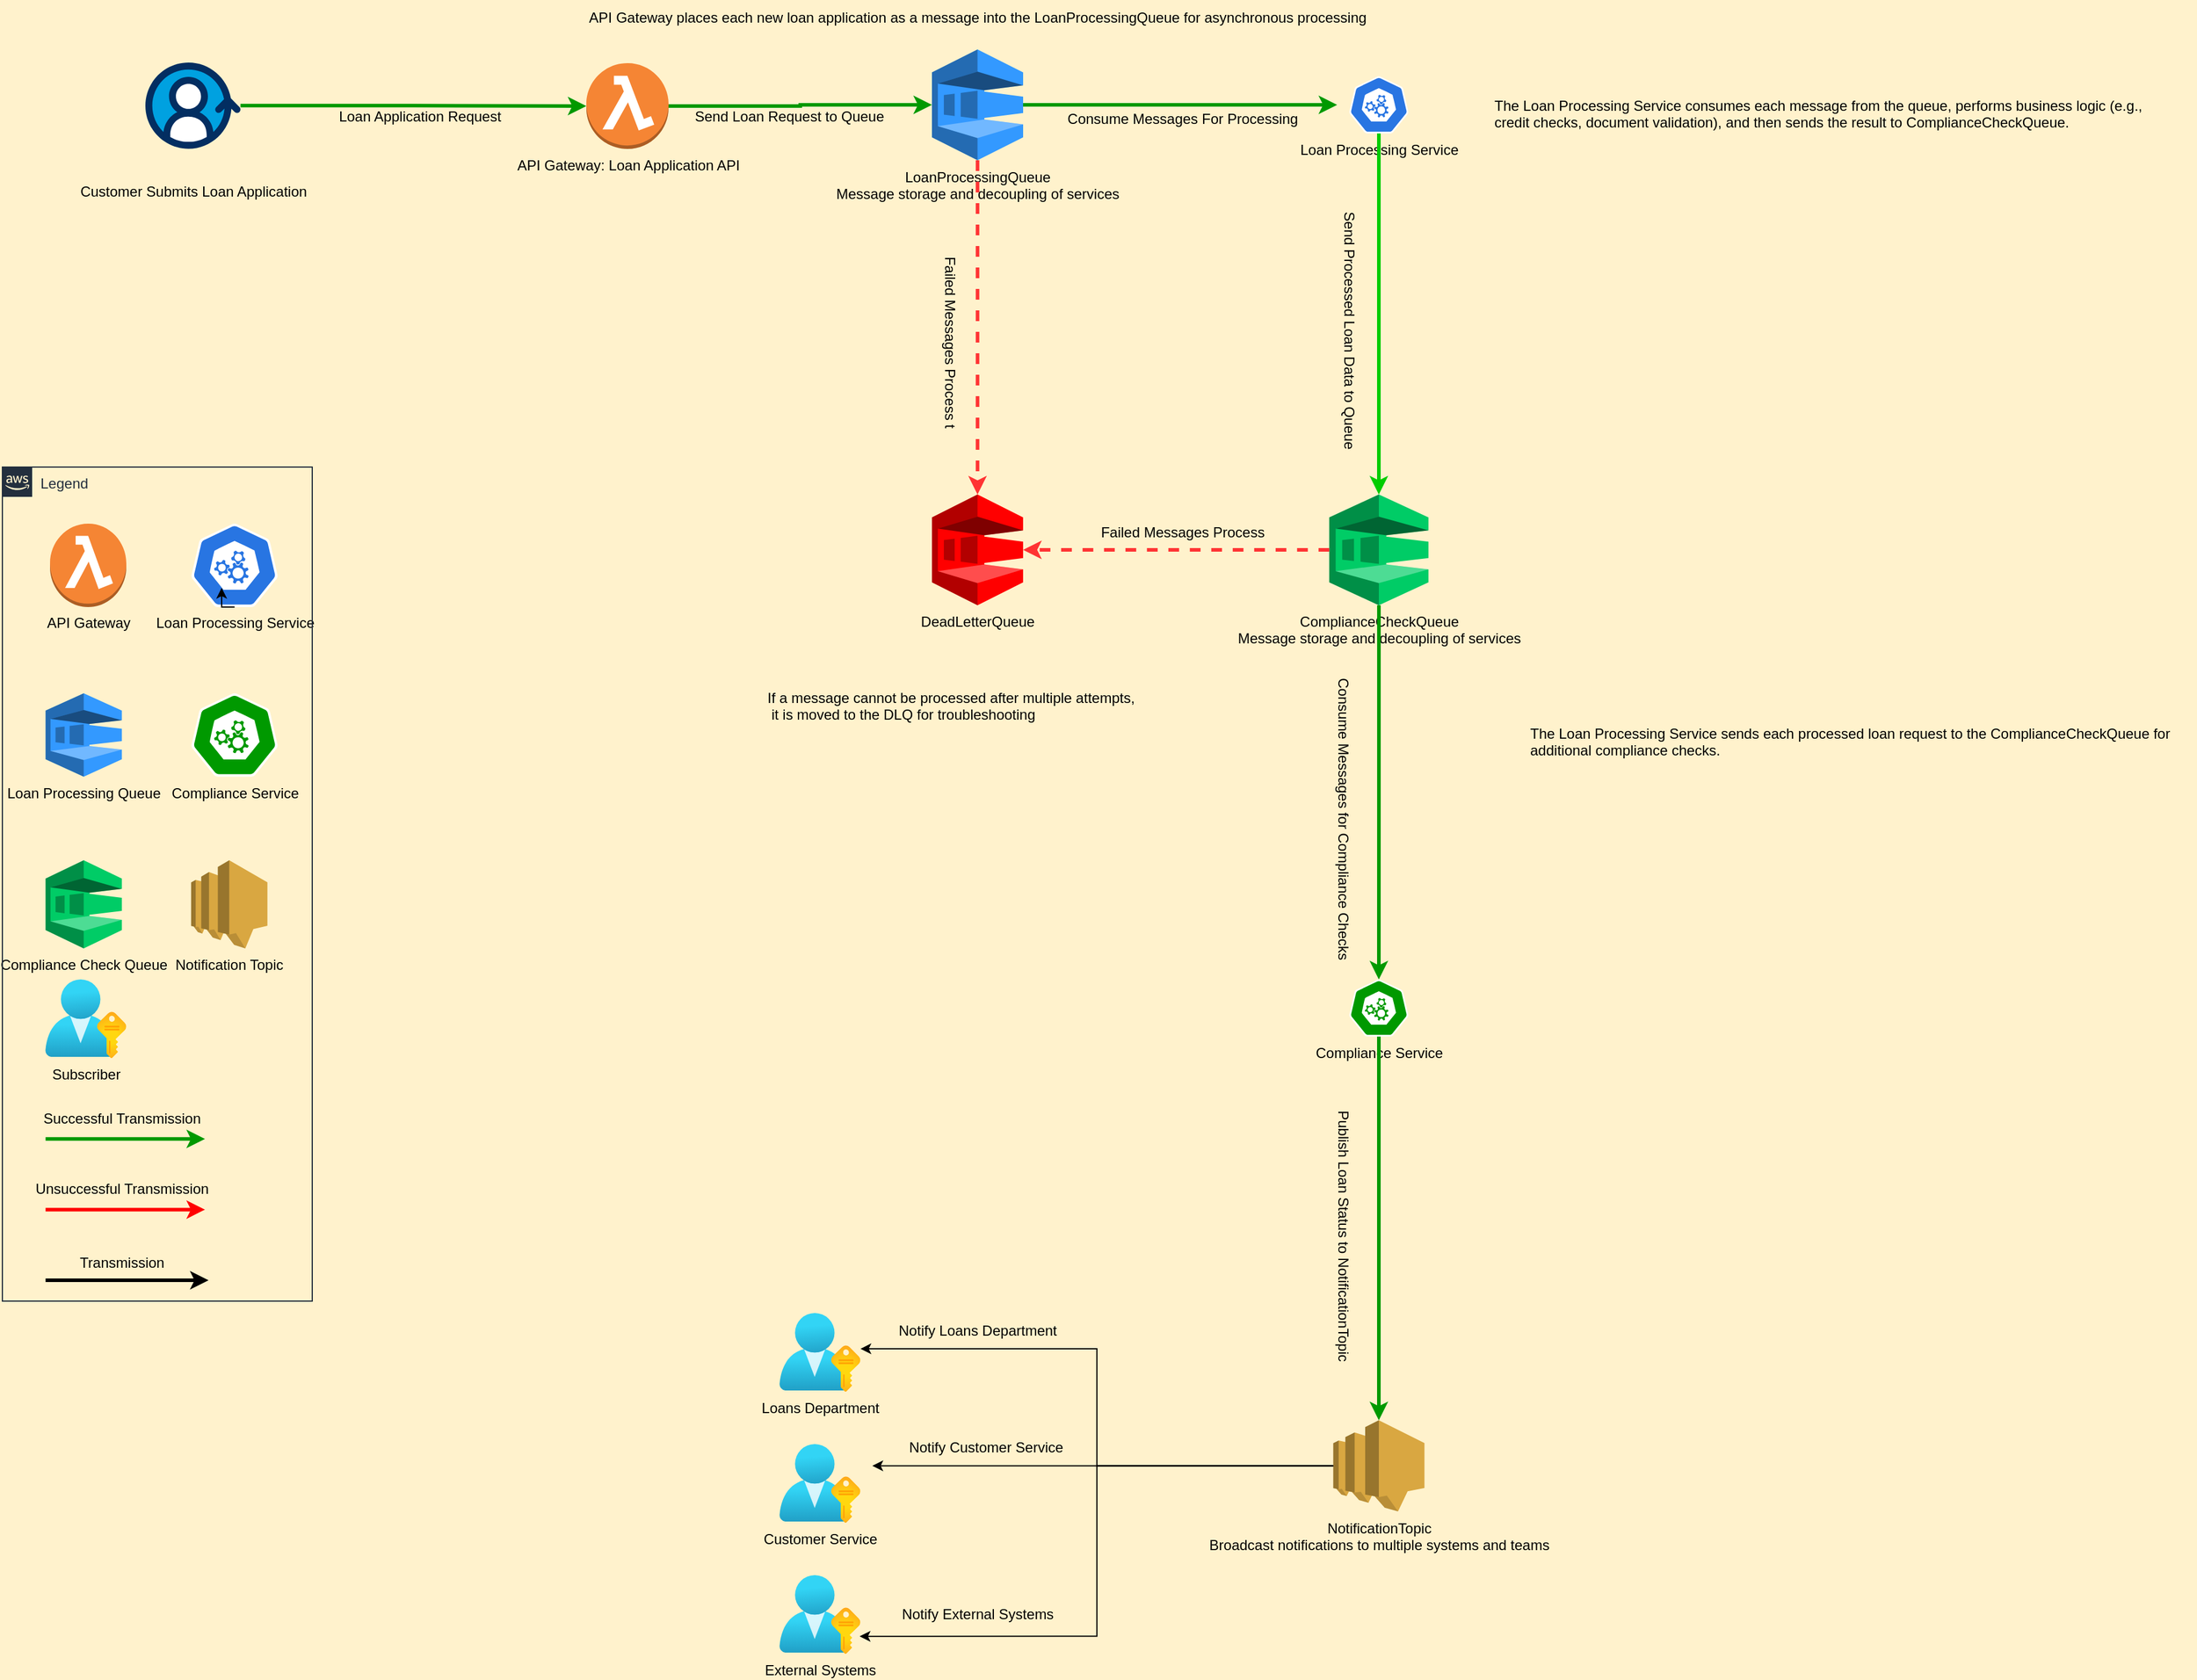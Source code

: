 <mxfile version="24.7.17">
  <diagram name="Page-1" id="VQlnx4K6SbTTtwn7qXJK">
    <mxGraphModel dx="2438" dy="984" grid="1" gridSize="10" guides="1" tooltips="1" connect="1" arrows="1" fold="1" page="1" pageScale="1" pageWidth="850" pageHeight="1100" background="#FFF2CC" math="0" shadow="0">
      <root>
        <mxCell id="0" />
        <mxCell id="1" parent="0" />
        <mxCell id="maCkLbIFlVlTs5_sAo36-1" value="API Gateway: Loan Application API" style="outlineConnect=0;dashed=0;verticalLabelPosition=bottom;verticalAlign=top;align=center;html=1;shape=mxgraph.aws3.lambda_function;fillColor=#F58534;gradientColor=none;" parent="1" vertex="1">
          <mxGeometry x="50" y="61" width="69" height="72" as="geometry" />
        </mxCell>
        <mxCell id="maCkLbIFlVlTs5_sAo36-2" value="LoanProcessingQueue&lt;div&gt;Message storage and decoupling of services&lt;br&gt;&lt;/div&gt;" style="outlineConnect=0;dashed=0;verticalLabelPosition=bottom;verticalAlign=top;align=center;html=1;shape=mxgraph.aws3.sqs;fillColor=#3399FF;gradientColor=none;" parent="1" vertex="1">
          <mxGeometry x="340" y="49.5" width="76.5" height="93" as="geometry" />
        </mxCell>
        <mxCell id="3_0GE62zYzRjFpdBmF1R-33" style="edgeStyle=orthogonalEdgeStyle;rounded=0;orthogonalLoop=1;jettySize=auto;html=1;" edge="1" parent="1" source="maCkLbIFlVlTs5_sAo36-3">
          <mxGeometry relative="1" as="geometry">
            <mxPoint x="290" y="1238.25" as="targetPoint" />
          </mxGeometry>
        </mxCell>
        <mxCell id="maCkLbIFlVlTs5_sAo36-3" value="NotificationTopic&lt;div&gt;Broadcast notifications to multiple systems and teams&lt;br&gt;&lt;/div&gt;" style="outlineConnect=0;dashed=0;verticalLabelPosition=bottom;verticalAlign=top;align=center;html=1;shape=mxgraph.aws3.sns;fillColor=#D9A741;gradientColor=none;" parent="1" vertex="1">
          <mxGeometry x="676.75" y="1200" width="76.5" height="76.5" as="geometry" />
        </mxCell>
        <mxCell id="maCkLbIFlVlTs5_sAo36-4" value="Compliance Service" style="aspect=fixed;sketch=0;html=1;dashed=0;whitespace=wrap;verticalLabelPosition=bottom;verticalAlign=top;fillColor=#009900;strokeColor=#ffffff;points=[[0.005,0.63,0],[0.1,0.2,0],[0.9,0.2,0],[0.5,0,0],[0.995,0.63,0],[0.72,0.99,0],[0.5,1,0],[0.28,0.99,0]];shape=mxgraph.kubernetes.icon2;prIcon=api" parent="1" vertex="1">
          <mxGeometry x="690" y="830" width="50" height="48" as="geometry" />
        </mxCell>
        <mxCell id="maCkLbIFlVlTs5_sAo36-5" value="Loan Processing Service" style="aspect=fixed;sketch=0;html=1;dashed=0;whitespace=wrap;verticalLabelPosition=bottom;verticalAlign=top;fillColor=#2875E2;strokeColor=#ffffff;points=[[0.005,0.63,0],[0.1,0.2,0],[0.9,0.2,0],[0.5,0,0],[0.995,0.63,0],[0.72,0.99,0],[0.5,1,0],[0.28,0.99,0]];shape=mxgraph.kubernetes.icon2;prIcon=api" parent="1" vertex="1">
          <mxGeometry x="690" y="72" width="50" height="48" as="geometry" />
        </mxCell>
        <mxCell id="maCkLbIFlVlTs5_sAo36-6" value="ComplianceCheckQueue&lt;div&gt;Message storage and decoupling of services&lt;br&gt;&lt;/div&gt;" style="outlineConnect=0;dashed=0;verticalLabelPosition=bottom;verticalAlign=top;align=center;html=1;shape=mxgraph.aws3.sqs;fillColor=#00CC66;gradientColor=none;" parent="1" vertex="1">
          <mxGeometry x="673.38" y="423" width="83.25" height="93" as="geometry" />
        </mxCell>
        <mxCell id="maCkLbIFlVlTs5_sAo36-9" style="edgeStyle=orthogonalEdgeStyle;rounded=0;orthogonalLoop=1;jettySize=auto;html=1;entryX=0;entryY=0.5;entryDx=0;entryDy=0;entryPerimeter=0;strokeWidth=3;strokeColor=#009900;" parent="1" source="maCkLbIFlVlTs5_sAo36-1" target="maCkLbIFlVlTs5_sAo36-2" edge="1">
          <mxGeometry relative="1" as="geometry" />
        </mxCell>
        <mxCell id="maCkLbIFlVlTs5_sAo36-10" style="edgeStyle=orthogonalEdgeStyle;rounded=0;orthogonalLoop=1;jettySize=auto;html=1;strokeColor=#009900;strokeWidth=3;" parent="1" source="maCkLbIFlVlTs5_sAo36-2" edge="1">
          <mxGeometry relative="1" as="geometry">
            <mxPoint x="680" y="96" as="targetPoint" />
          </mxGeometry>
        </mxCell>
        <mxCell id="maCkLbIFlVlTs5_sAo36-11" style="edgeStyle=orthogonalEdgeStyle;rounded=0;orthogonalLoop=1;jettySize=auto;html=1;entryX=0.5;entryY=0;entryDx=0;entryDy=0;entryPerimeter=0;strokeWidth=3;strokeColor=#00CC00;" parent="1" source="maCkLbIFlVlTs5_sAo36-5" target="maCkLbIFlVlTs5_sAo36-6" edge="1">
          <mxGeometry relative="1" as="geometry" />
        </mxCell>
        <mxCell id="maCkLbIFlVlTs5_sAo36-12" style="edgeStyle=orthogonalEdgeStyle;rounded=0;orthogonalLoop=1;jettySize=auto;html=1;entryX=0.5;entryY=0;entryDx=0;entryDy=0;entryPerimeter=0;strokeColor=#009900;strokeWidth=3;" parent="1" source="maCkLbIFlVlTs5_sAo36-6" target="maCkLbIFlVlTs5_sAo36-4" edge="1">
          <mxGeometry relative="1" as="geometry">
            <mxPoint x="598" y="440" as="targetPoint" />
          </mxGeometry>
        </mxCell>
        <mxCell id="maCkLbIFlVlTs5_sAo36-13" style="edgeStyle=orthogonalEdgeStyle;rounded=0;orthogonalLoop=1;jettySize=auto;html=1;entryX=0.5;entryY=0;entryDx=0;entryDy=0;entryPerimeter=0;strokeWidth=3;strokeColor=#009900;" parent="1" source="maCkLbIFlVlTs5_sAo36-4" target="maCkLbIFlVlTs5_sAo36-3" edge="1">
          <mxGeometry relative="1" as="geometry" />
        </mxCell>
        <mxCell id="maCkLbIFlVlTs5_sAo36-14" value="DeadLetterQueue&lt;div&gt;&lt;br&gt;&lt;/div&gt;" style="outlineConnect=0;dashed=0;verticalLabelPosition=bottom;verticalAlign=top;align=center;html=1;shape=mxgraph.aws3.sqs;fillColor=#FF0000;gradientColor=none;" parent="1" vertex="1">
          <mxGeometry x="340" y="423" width="76.5" height="93" as="geometry" />
        </mxCell>
        <mxCell id="maCkLbIFlVlTs5_sAo36-15" style="edgeStyle=orthogonalEdgeStyle;rounded=0;orthogonalLoop=1;jettySize=auto;html=1;entryX=0.5;entryY=0;entryDx=0;entryDy=0;entryPerimeter=0;strokeColor=#FF3333;strokeWidth=3;dashed=1;" parent="1" source="maCkLbIFlVlTs5_sAo36-2" target="maCkLbIFlVlTs5_sAo36-14" edge="1">
          <mxGeometry relative="1" as="geometry" />
        </mxCell>
        <mxCell id="maCkLbIFlVlTs5_sAo36-16" style="edgeStyle=orthogonalEdgeStyle;rounded=0;orthogonalLoop=1;jettySize=auto;html=1;entryX=1;entryY=0.5;entryDx=0;entryDy=0;entryPerimeter=0;strokeColor=#FF3333;strokeWidth=3;dashed=1;" parent="1" source="maCkLbIFlVlTs5_sAo36-6" target="maCkLbIFlVlTs5_sAo36-14" edge="1">
          <mxGeometry relative="1" as="geometry" />
        </mxCell>
        <mxCell id="U0Wu9tsvAQg00uGdSSrL-3" value="Customer Submits Loan Application" style="verticalLabelPosition=bottom;aspect=fixed;html=1;shape=mxgraph.salesforce.customer_360;" parent="1" vertex="1">
          <mxGeometry x="-320" y="60.4" width="79.78" height="72.6" as="geometry" />
        </mxCell>
        <mxCell id="U0Wu9tsvAQg00uGdSSrL-4" style="edgeStyle=orthogonalEdgeStyle;rounded=0;orthogonalLoop=1;jettySize=auto;html=1;entryX=0;entryY=0.5;entryDx=0;entryDy=0;entryPerimeter=0;strokeWidth=3;strokeColor=#009900;" parent="1" source="U0Wu9tsvAQg00uGdSSrL-3" target="maCkLbIFlVlTs5_sAo36-1" edge="1">
          <mxGeometry relative="1" as="geometry" />
        </mxCell>
        <mxCell id="3_0GE62zYzRjFpdBmF1R-2" value="Loan Application Request&lt;div&gt;&lt;br&gt;&lt;/div&gt;" style="text;html=1;align=center;verticalAlign=middle;resizable=0;points=[];autosize=1;strokeColor=none;fillColor=none;" vertex="1" parent="1">
          <mxGeometry x="-170" y="93" width="160" height="40" as="geometry" />
        </mxCell>
        <mxCell id="3_0GE62zYzRjFpdBmF1R-6" value="Send Loan Request to Queue&lt;div&gt;&lt;br&gt;&lt;/div&gt;" style="text;html=1;align=center;verticalAlign=middle;resizable=0;points=[];autosize=1;strokeColor=none;fillColor=none;" vertex="1" parent="1">
          <mxGeometry x="130" y="93" width="180" height="40" as="geometry" />
        </mxCell>
        <mxCell id="3_0GE62zYzRjFpdBmF1R-7" value="API Gateway places each new loan application as a message into the LoanProcessingQueue for asynchronous processing" style="text;html=1;align=center;verticalAlign=middle;resizable=0;points=[];autosize=1;strokeColor=none;fillColor=none;" vertex="1" parent="1">
          <mxGeometry x="38.25" y="8" width="680" height="30" as="geometry" />
        </mxCell>
        <mxCell id="3_0GE62zYzRjFpdBmF1R-14" value="Consume Messages For Processing" style="text;html=1;align=center;verticalAlign=middle;resizable=0;points=[];autosize=1;strokeColor=none;fillColor=none;" vertex="1" parent="1">
          <mxGeometry x="440" y="93" width="220" height="30" as="geometry" />
        </mxCell>
        <mxCell id="3_0GE62zYzRjFpdBmF1R-15" value="The Loan Processing Service consumes each message from the queue, performs business logic (e.g., credit checks, document validation), and then sends the result to ComplianceCheckQueue." style="text;whiteSpace=wrap;html=1;" vertex="1" parent="1">
          <mxGeometry x="810" y="83" width="560" height="50" as="geometry" />
        </mxCell>
        <mxCell id="3_0GE62zYzRjFpdBmF1R-17" value="Send Processed Loan Data to Queue" style="text;html=1;align=center;verticalAlign=middle;resizable=0;points=[];autosize=1;strokeColor=none;fillColor=none;rotation=90;" vertex="1" parent="1">
          <mxGeometry x="580" y="270" width="220" height="30" as="geometry" />
        </mxCell>
        <mxCell id="3_0GE62zYzRjFpdBmF1R-18" value="The Loan Processing Service sends each processed loan request to the ComplianceCheckQueue for additional compliance checks." style="text;whiteSpace=wrap;html=1;" vertex="1" parent="1">
          <mxGeometry x="840" y="610" width="560" height="50" as="geometry" />
        </mxCell>
        <mxCell id="3_0GE62zYzRjFpdBmF1R-19" value="Failed Messages Process" style="text;html=1;align=center;verticalAlign=middle;resizable=0;points=[];autosize=1;strokeColor=none;fillColor=none;dashed=1;" vertex="1" parent="1">
          <mxGeometry x="470" y="440" width="160" height="30" as="geometry" />
        </mxCell>
        <mxCell id="3_0GE62zYzRjFpdBmF1R-20" value="Failed Messages Process t" style="text;html=1;align=center;verticalAlign=middle;resizable=0;points=[];autosize=1;strokeColor=none;fillColor=none;rotation=90;" vertex="1" parent="1">
          <mxGeometry x="270" y="280" width="170" height="30" as="geometry" />
        </mxCell>
        <mxCell id="3_0GE62zYzRjFpdBmF1R-21" value="Publish Loan Status to NotificationTopic" style="text;html=1;align=center;verticalAlign=middle;resizable=0;points=[];autosize=1;strokeColor=none;fillColor=none;rotation=90;" vertex="1" parent="1">
          <mxGeometry x="570" y="1030" width="230" height="30" as="geometry" />
        </mxCell>
        <mxCell id="3_0GE62zYzRjFpdBmF1R-22" value="Consume Messages for Compliance Checks" style="text;html=1;align=center;verticalAlign=middle;resizable=0;points=[];autosize=1;strokeColor=none;fillColor=none;rotation=90;" vertex="1" parent="1">
          <mxGeometry x="555" y="680" width="260" height="30" as="geometry" />
        </mxCell>
        <mxCell id="3_0GE62zYzRjFpdBmF1R-23" value="If a message cannot be processed after multiple attempts,&lt;div&gt;&amp;nbsp;it is moved to the DLQ for troubleshooting&lt;/div&gt;" style="text;whiteSpace=wrap;html=1;" vertex="1" parent="1">
          <mxGeometry x="200" y="580" width="330" height="50" as="geometry" />
        </mxCell>
        <mxCell id="3_0GE62zYzRjFpdBmF1R-25" value="&lt;span style=&quot;background-color: rgb(255, 242, 204);&quot;&gt;Loans Department&lt;/span&gt;" style="image;aspect=fixed;html=1;points=[];align=center;fontSize=12;image=img/lib/azure2/azure_stack/User_Subscriptions.svg;" vertex="1" parent="1">
          <mxGeometry x="212" y="1110" width="68" height="66" as="geometry" />
        </mxCell>
        <mxCell id="3_0GE62zYzRjFpdBmF1R-31" value="&lt;span style=&quot;background-color: rgb(255, 242, 204);&quot;&gt;Customer Service&lt;/span&gt;" style="image;aspect=fixed;html=1;points=[];align=center;fontSize=12;image=img/lib/azure2/azure_stack/User_Subscriptions.svg;" vertex="1" parent="1">
          <mxGeometry x="212" y="1220" width="68" height="66" as="geometry" />
        </mxCell>
        <mxCell id="3_0GE62zYzRjFpdBmF1R-32" value="&lt;span style=&quot;background-color: rgb(255, 242, 204);&quot;&gt;External Systems&lt;/span&gt;" style="image;aspect=fixed;html=1;points=[];align=center;fontSize=12;image=img/lib/azure2/azure_stack/User_Subscriptions.svg;" vertex="1" parent="1">
          <mxGeometry x="212" y="1330" width="68" height="66" as="geometry" />
        </mxCell>
        <mxCell id="3_0GE62zYzRjFpdBmF1R-34" style="edgeStyle=orthogonalEdgeStyle;rounded=0;orthogonalLoop=1;jettySize=auto;html=1;entryX=0.99;entryY=0.778;entryDx=0;entryDy=0;entryPerimeter=0;" edge="1" parent="1" source="maCkLbIFlVlTs5_sAo36-3" target="3_0GE62zYzRjFpdBmF1R-32">
          <mxGeometry relative="1" as="geometry" />
        </mxCell>
        <mxCell id="3_0GE62zYzRjFpdBmF1R-35" style="edgeStyle=orthogonalEdgeStyle;rounded=0;orthogonalLoop=1;jettySize=auto;html=1;entryX=1;entryY=0.455;entryDx=0;entryDy=0;entryPerimeter=0;" edge="1" parent="1" source="maCkLbIFlVlTs5_sAo36-3" target="3_0GE62zYzRjFpdBmF1R-25">
          <mxGeometry relative="1" as="geometry" />
        </mxCell>
        <mxCell id="3_0GE62zYzRjFpdBmF1R-36" value="Notify Loans Department" style="text;html=1;align=center;verticalAlign=middle;resizable=0;points=[];autosize=1;strokeColor=none;fillColor=none;" vertex="1" parent="1">
          <mxGeometry x="298.25" y="1110" width="160" height="30" as="geometry" />
        </mxCell>
        <mxCell id="3_0GE62zYzRjFpdBmF1R-37" value="Notify Customer Service" style="text;html=1;align=center;verticalAlign=middle;resizable=0;points=[];autosize=1;strokeColor=none;fillColor=none;" vertex="1" parent="1">
          <mxGeometry x="310" y="1208" width="150" height="30" as="geometry" />
        </mxCell>
        <mxCell id="3_0GE62zYzRjFpdBmF1R-38" value="Notify External Systems" style="text;html=1;align=center;verticalAlign=middle;resizable=0;points=[];autosize=1;strokeColor=none;fillColor=none;" vertex="1" parent="1">
          <mxGeometry x="303.25" y="1348" width="150" height="30" as="geometry" />
        </mxCell>
        <mxCell id="3_0GE62zYzRjFpdBmF1R-57" value="" style="group" vertex="1" connectable="0" parent="1">
          <mxGeometry x="-440" y="400" width="260" height="730" as="geometry" />
        </mxCell>
        <mxCell id="3_0GE62zYzRjFpdBmF1R-40" value="API Gateway" style="outlineConnect=0;dashed=0;verticalLabelPosition=bottom;verticalAlign=top;align=center;html=1;shape=mxgraph.aws3.lambda_function;fillColor=#F58534;gradientColor=none;" vertex="1" parent="3_0GE62zYzRjFpdBmF1R-57">
          <mxGeometry x="40" y="47.458" width="64" height="70" as="geometry" />
        </mxCell>
        <mxCell id="3_0GE62zYzRjFpdBmF1R-41" value="&lt;div&gt;Loan Processing Queue&lt;/div&gt;" style="outlineConnect=0;dashed=0;verticalLabelPosition=bottom;verticalAlign=top;align=center;html=1;shape=mxgraph.aws3.sqs;fillColor=#3399FF;gradientColor=none;" vertex="1" parent="3_0GE62zYzRjFpdBmF1R-57">
          <mxGeometry x="36.25" y="189.831" width="64" height="70" as="geometry" />
        </mxCell>
        <mxCell id="3_0GE62zYzRjFpdBmF1R-42" value="&lt;div&gt;Compliance Check Queue&lt;/div&gt;" style="outlineConnect=0;dashed=0;verticalLabelPosition=bottom;verticalAlign=top;align=center;html=1;shape=mxgraph.aws3.sqs;fillColor=#00CC66;gradientColor=none;" vertex="1" parent="3_0GE62zYzRjFpdBmF1R-57">
          <mxGeometry x="36.25" y="330" width="64" height="74" as="geometry" />
        </mxCell>
        <mxCell id="3_0GE62zYzRjFpdBmF1R-43" value="Loan Processing Service&lt;div&gt;&lt;br&gt;&lt;/div&gt;" style="aspect=fixed;sketch=0;html=1;dashed=0;whitespace=wrap;verticalLabelPosition=bottom;verticalAlign=top;fillColor=#2875E2;strokeColor=#ffffff;points=[[0.005,0.63,0],[0.1,0.2,0],[0.9,0.2,0],[0.5,0,0],[0.995,0.63,0],[0.72,0.99,0],[0.5,1,0],[0.28,0.99,0]];shape=mxgraph.kubernetes.icon2;prIcon=api" vertex="1" parent="3_0GE62zYzRjFpdBmF1R-57">
          <mxGeometry x="158.38" y="47.458" width="72.92" height="70" as="geometry" />
        </mxCell>
        <mxCell id="3_0GE62zYzRjFpdBmF1R-44" value="Compliance Service" style="aspect=fixed;sketch=0;html=1;dashed=0;whitespace=wrap;verticalLabelPosition=bottom;verticalAlign=top;fillColor=#009900;strokeColor=#ffffff;points=[[0.005,0.63,0],[0.1,0.2,0],[0.9,0.2,0],[0.5,0,0],[0.995,0.63,0],[0.72,0.99,0],[0.5,1,0],[0.28,0.99,0]];shape=mxgraph.kubernetes.icon2;prIcon=api" vertex="1" parent="3_0GE62zYzRjFpdBmF1R-57">
          <mxGeometry x="158.38" y="189.831" width="72.92" height="70" as="geometry" />
        </mxCell>
        <mxCell id="3_0GE62zYzRjFpdBmF1R-45" value="&lt;div&gt;Notification Topic&lt;/div&gt;" style="outlineConnect=0;dashed=0;verticalLabelPosition=bottom;verticalAlign=top;align=center;html=1;shape=mxgraph.aws3.sns;fillColor=#D9A741;gradientColor=none;" vertex="1" parent="3_0GE62zYzRjFpdBmF1R-57">
          <mxGeometry x="158.38" y="330.002" width="64" height="74" as="geometry" />
        </mxCell>
        <mxCell id="3_0GE62zYzRjFpdBmF1R-49" value="Legend" style="points=[[0,0],[0.25,0],[0.5,0],[0.75,0],[1,0],[1,0.25],[1,0.5],[1,0.75],[1,1],[0.75,1],[0.5,1],[0.25,1],[0,1],[0,0.75],[0,0.5],[0,0.25]];outlineConnect=0;gradientColor=none;html=1;whiteSpace=wrap;fontSize=12;fontStyle=0;container=1;pointerEvents=0;collapsible=0;recursiveResize=0;shape=mxgraph.aws4.group;grIcon=mxgraph.aws4.group_aws_cloud_alt;strokeColor=#232F3E;fillColor=none;verticalAlign=top;align=left;spacingLeft=30;fontColor=#232F3E;dashed=0;" vertex="1" parent="3_0GE62zYzRjFpdBmF1R-57">
          <mxGeometry width="260" height="700" as="geometry" />
        </mxCell>
        <mxCell id="3_0GE62zYzRjFpdBmF1R-50" value="Unsuccessful Transmission" style="text;html=1;align=center;verticalAlign=middle;resizable=0;points=[];autosize=1;strokeColor=none;fillColor=none;" vertex="1" parent="3_0GE62zYzRjFpdBmF1R-49">
          <mxGeometry x="15" y="590.847" width="170" height="30" as="geometry" />
        </mxCell>
        <mxCell id="3_0GE62zYzRjFpdBmF1R-52" value="Successful Transmission" style="text;html=1;align=center;verticalAlign=middle;resizable=0;points=[];autosize=1;strokeColor=none;fillColor=none;" vertex="1" parent="3_0GE62zYzRjFpdBmF1R-57">
          <mxGeometry x="20" y="531.525" width="160" height="30" as="geometry" />
        </mxCell>
        <mxCell id="3_0GE62zYzRjFpdBmF1R-53" value="Transmission" style="text;html=1;align=center;verticalAlign=middle;resizable=0;points=[];autosize=1;strokeColor=none;fillColor=none;" vertex="1" parent="3_0GE62zYzRjFpdBmF1R-57">
          <mxGeometry x="55" y="652.542" width="90" height="30" as="geometry" />
        </mxCell>
        <mxCell id="3_0GE62zYzRjFpdBmF1R-55" value="&lt;span style=&quot;background-color: rgb(255, 242, 204);&quot;&gt;Subscriber&lt;/span&gt;" style="image;aspect=fixed;html=1;points=[];align=center;fontSize=12;image=img/lib/azure2/azure_stack/User_Subscriptions.svg;" vertex="1" parent="3_0GE62zYzRjFpdBmF1R-57">
          <mxGeometry x="36" y="430" width="68" height="66" as="geometry" />
        </mxCell>
        <mxCell id="3_0GE62zYzRjFpdBmF1R-54" style="edgeStyle=orthogonalEdgeStyle;rounded=0;orthogonalLoop=1;jettySize=auto;html=1;exitX=0.5;exitY=1;exitDx=0;exitDy=0;exitPerimeter=0;entryX=0.351;entryY=0.77;entryDx=0;entryDy=0;entryPerimeter=0;" edge="1" parent="3_0GE62zYzRjFpdBmF1R-57" source="3_0GE62zYzRjFpdBmF1R-43" target="3_0GE62zYzRjFpdBmF1R-43">
          <mxGeometry relative="1" as="geometry" />
        </mxCell>
        <mxCell id="3_0GE62zYzRjFpdBmF1R-39" value="" style="group" vertex="1" connectable="0" parent="3_0GE62zYzRjFpdBmF1R-57">
          <mxGeometry y="30" width="260" height="700" as="geometry" />
        </mxCell>
        <mxCell id="3_0GE62zYzRjFpdBmF1R-46" style="edgeStyle=orthogonalEdgeStyle;rounded=0;orthogonalLoop=1;jettySize=auto;html=1;strokeColor=#009900;strokeWidth=3;" edge="1" parent="3_0GE62zYzRjFpdBmF1R-39">
          <mxGeometry relative="1" as="geometry">
            <mxPoint x="36.25" y="533.898" as="sourcePoint" />
            <mxPoint x="170" y="533.898" as="targetPoint" />
            <Array as="points">
              <mxPoint x="36.25" y="533.898" />
            </Array>
          </mxGeometry>
        </mxCell>
        <mxCell id="3_0GE62zYzRjFpdBmF1R-47" style="edgeStyle=orthogonalEdgeStyle;rounded=0;orthogonalLoop=1;jettySize=auto;html=1;strokeColor=#FF0000;strokeWidth=3;" edge="1" parent="3_0GE62zYzRjFpdBmF1R-39">
          <mxGeometry relative="1" as="geometry">
            <mxPoint x="36.25" y="593.22" as="sourcePoint" />
            <mxPoint x="170" y="593.22" as="targetPoint" />
            <Array as="points">
              <mxPoint x="36.25" y="593.22" />
            </Array>
          </mxGeometry>
        </mxCell>
        <mxCell id="3_0GE62zYzRjFpdBmF1R-48" style="edgeStyle=orthogonalEdgeStyle;rounded=0;orthogonalLoop=1;jettySize=auto;html=1;strokeColor=#000000;strokeWidth=3;" edge="1" parent="3_0GE62zYzRjFpdBmF1R-39">
          <mxGeometry relative="1" as="geometry">
            <mxPoint x="36.25" y="652.542" as="sourcePoint" />
            <mxPoint x="173" y="652.542" as="targetPoint" />
            <Array as="points">
              <mxPoint x="36.25" y="652.542" />
            </Array>
          </mxGeometry>
        </mxCell>
      </root>
    </mxGraphModel>
  </diagram>
</mxfile>
